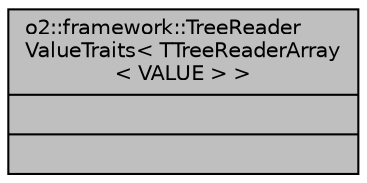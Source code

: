 digraph "o2::framework::TreeReaderValueTraits&lt; TTreeReaderArray&lt; VALUE &gt; &gt;"
{
 // INTERACTIVE_SVG=YES
  bgcolor="transparent";
  edge [fontname="Helvetica",fontsize="10",labelfontname="Helvetica",labelfontsize="10"];
  node [fontname="Helvetica",fontsize="10",shape=record];
  Node1 [label="{o2::framework::TreeReader\lValueTraits\< TTreeReaderArray\l\< VALUE \> \>\n||}",height=0.2,width=0.4,color="black", fillcolor="grey75", style="filled" fontcolor="black"];
}
